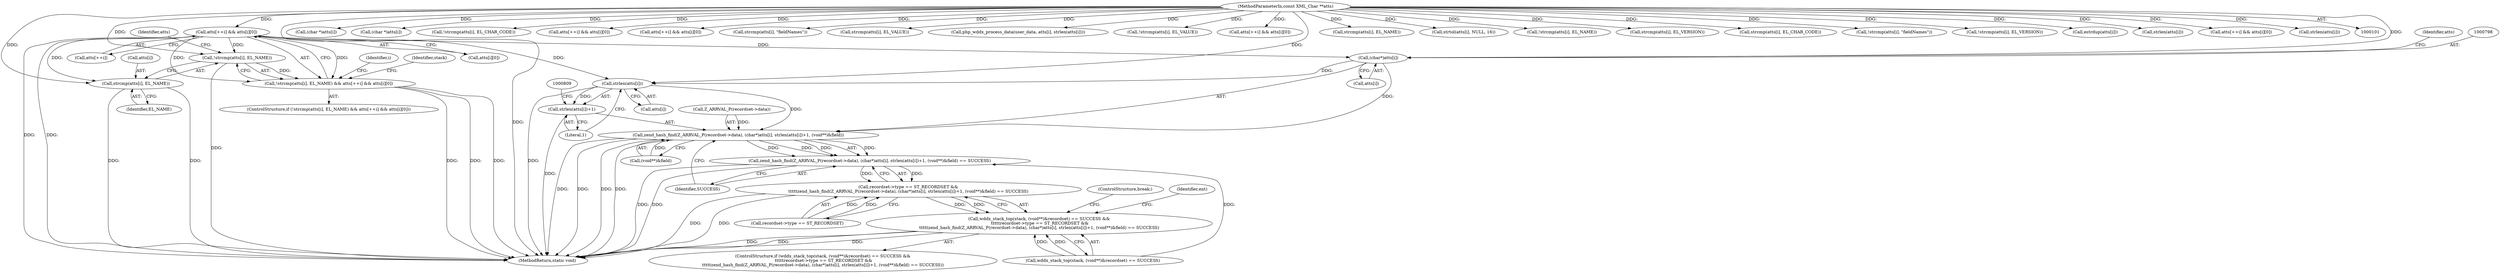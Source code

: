 digraph "1_php-src_c4cca4c20e75359c9a13a1f9a36cb7b4e9601d29?w=1@array" {
"1000762" [label="(Call,atts[++i] && atts[i][0])"];
"1000104" [label="(MethodParameterIn,const XML_Char **atts)"];
"1000756" [label="(Call,!strcmp(atts[i], EL_NAME))"];
"1000755" [label="(Call,!strcmp(atts[i], EL_NAME) && atts[++i] && atts[i][0])"];
"1000757" [label="(Call,strcmp(atts[i], EL_NAME))"];
"1000797" [label="(Call,(char*)atts[i])"];
"1000792" [label="(Call,zend_hash_find(Z_ARRVAL_P(recordset->data), (char*)atts[i], strlen(atts[i])+1, (void**)&field))"];
"1000791" [label="(Call,zend_hash_find(Z_ARRVAL_P(recordset->data), (char*)atts[i], strlen(atts[i])+1, (void**)&field) == SUCCESS)"];
"1000785" [label="(Call,recordset->type == ST_RECORDSET &&\n\t\t\t\t\tzend_hash_find(Z_ARRVAL_P(recordset->data), (char*)atts[i], strlen(atts[i])+1, (void**)&field) == SUCCESS)"];
"1000776" [label="(Call,wddx_stack_top(stack, (void**)&recordset) == SUCCESS &&\n \t\t\t\t\trecordset->type == ST_RECORDSET &&\n\t\t\t\t\tzend_hash_find(Z_ARRVAL_P(recordset->data), (char*)atts[i], strlen(atts[i])+1, (void**)&field) == SUCCESS)"];
"1000803" [label="(Call,strlen(atts[i]))"];
"1000802" [label="(Call,strlen(atts[i])+1)"];
"1000627" [label="(Call,(char *)atts[i])"];
"1000638" [label="(Call,(char *)atts[i])"];
"1000256" [label="(Call,!strcmp(atts[i], EL_CHAR_CODE))"];
"1000763" [label="(Call,atts[++i])"];
"1000797" [label="(Call,(char*)atts[i])"];
"1000803" [label="(Call,strlen(atts[i]))"];
"1000362" [label="(Call,atts[++i] && atts[i][0])"];
"1000762" [label="(Call,atts[++i] && atts[i][0])"];
"1000805" [label="(Identifier,atts)"];
"1000777" [label="(Call,wddx_stack_top(stack, (void**)&recordset) == SUCCESS)"];
"1000775" [label="(ControlStructure,if (wddx_stack_top(stack, (void**)&recordset) == SUCCESS &&\n \t\t\t\t\trecordset->type == ST_RECORDSET &&\n\t\t\t\t\tzend_hash_find(Z_ARRVAL_P(recordset->data), (char*)atts[i], strlen(atts[i])+1, (void**)&field) == SUCCESS))"];
"1000761" [label="(Identifier,EL_NAME)"];
"1000767" [label="(Call,atts[i][0])"];
"1000262" [label="(Call,atts[++i] && atts[i][0])"];
"1000804" [label="(Call,atts[i])"];
"1000603" [label="(Call,strcmp(atts[i], \"fieldNames\"))"];
"1000357" [label="(Call,strcmp(atts[i], EL_VALUE))"];
"1000807" [label="(Literal,1)"];
"1000401" [label="(Call,php_wddx_process_data(user_data, atts[i], strlen(atts[i])))"];
"1000752" [label="(Identifier,i)"];
"1000793" [label="(Call,Z_ARRVAL_P(recordset->data))"];
"1000808" [label="(Call,(void**)&field)"];
"1000356" [label="(Call,!strcmp(atts[i], EL_VALUE))"];
"1000104" [label="(MethodParameterIn,const XML_Char **atts)"];
"1000538" [label="(Call,atts[++i] && atts[i][0])"];
"1000864" [label="(MethodReturn,static void)"];
"1000533" [label="(Call,strcmp(atts[i], EL_NAME))"];
"1000755" [label="(Call,!strcmp(atts[i], EL_NAME) && atts[++i] && atts[i][0])"];
"1000281" [label="(Call,strtol(atts[i], NULL, 16))"];
"1000532" [label="(Call,!strcmp(atts[i], EL_NAME))"];
"1000134" [label="(Call,strcmp(atts[i], EL_VERSION))"];
"1000802" [label="(Call,strlen(atts[i])+1)"];
"1000820" [label="(ControlStructure,break;)"];
"1000785" [label="(Call,recordset->type == ST_RECORDSET &&\n\t\t\t\t\tzend_hash_find(Z_ARRVAL_P(recordset->data), (char*)atts[i], strlen(atts[i])+1, (void**)&field) == SUCCESS)"];
"1000257" [label="(Call,strcmp(atts[i], EL_CHAR_CODE))"];
"1000757" [label="(Call,strcmp(atts[i], EL_NAME))"];
"1000799" [label="(Call,atts[i])"];
"1000764" [label="(Identifier,atts)"];
"1000816" [label="(Identifier,ent)"];
"1000776" [label="(Call,wddx_stack_top(stack, (void**)&recordset) == SUCCESS &&\n \t\t\t\t\trecordset->type == ST_RECORDSET &&\n\t\t\t\t\tzend_hash_find(Z_ARRVAL_P(recordset->data), (char*)atts[i], strlen(atts[i])+1, (void**)&field) == SUCCESS)"];
"1000754" [label="(ControlStructure,if (!strcmp(atts[i], EL_NAME) && atts[++i] && atts[i][0]))"];
"1000602" [label="(Call,!strcmp(atts[i], \"fieldNames\"))"];
"1000133" [label="(Call,!strcmp(atts[i], EL_VERSION))"];
"1000779" [label="(Identifier,stack)"];
"1000758" [label="(Call,atts[i])"];
"1000792" [label="(Call,zend_hash_find(Z_ARRVAL_P(recordset->data), (char*)atts[i], strlen(atts[i])+1, (void**)&field))"];
"1000756" [label="(Call,!strcmp(atts[i], EL_NAME))"];
"1000561" [label="(Call,estrdup(atts[i]))"];
"1000791" [label="(Call,zend_hash_find(Z_ARRVAL_P(recordset->data), (char*)atts[i], strlen(atts[i])+1, (void**)&field) == SUCCESS)"];
"1000632" [label="(Call,strlen(atts[i]))"];
"1000608" [label="(Call,atts[++i] && atts[i][0])"];
"1000786" [label="(Call,recordset->type == ST_RECORDSET)"];
"1000406" [label="(Call,strlen(atts[i]))"];
"1000812" [label="(Identifier,SUCCESS)"];
"1000762" -> "1000755"  [label="AST: "];
"1000762" -> "1000763"  [label="CFG: "];
"1000762" -> "1000767"  [label="CFG: "];
"1000763" -> "1000762"  [label="AST: "];
"1000767" -> "1000762"  [label="AST: "];
"1000755" -> "1000762"  [label="CFG: "];
"1000762" -> "1000864"  [label="DDG: "];
"1000762" -> "1000864"  [label="DDG: "];
"1000762" -> "1000756"  [label="DDG: "];
"1000762" -> "1000757"  [label="DDG: "];
"1000762" -> "1000755"  [label="DDG: "];
"1000762" -> "1000755"  [label="DDG: "];
"1000104" -> "1000762"  [label="DDG: "];
"1000762" -> "1000797"  [label="DDG: "];
"1000762" -> "1000803"  [label="DDG: "];
"1000104" -> "1000101"  [label="AST: "];
"1000104" -> "1000864"  [label="DDG: "];
"1000104" -> "1000133"  [label="DDG: "];
"1000104" -> "1000134"  [label="DDG: "];
"1000104" -> "1000256"  [label="DDG: "];
"1000104" -> "1000257"  [label="DDG: "];
"1000104" -> "1000262"  [label="DDG: "];
"1000104" -> "1000281"  [label="DDG: "];
"1000104" -> "1000356"  [label="DDG: "];
"1000104" -> "1000357"  [label="DDG: "];
"1000104" -> "1000362"  [label="DDG: "];
"1000104" -> "1000401"  [label="DDG: "];
"1000104" -> "1000406"  [label="DDG: "];
"1000104" -> "1000532"  [label="DDG: "];
"1000104" -> "1000533"  [label="DDG: "];
"1000104" -> "1000538"  [label="DDG: "];
"1000104" -> "1000561"  [label="DDG: "];
"1000104" -> "1000602"  [label="DDG: "];
"1000104" -> "1000603"  [label="DDG: "];
"1000104" -> "1000608"  [label="DDG: "];
"1000104" -> "1000627"  [label="DDG: "];
"1000104" -> "1000632"  [label="DDG: "];
"1000104" -> "1000638"  [label="DDG: "];
"1000104" -> "1000756"  [label="DDG: "];
"1000104" -> "1000757"  [label="DDG: "];
"1000104" -> "1000797"  [label="DDG: "];
"1000104" -> "1000803"  [label="DDG: "];
"1000756" -> "1000755"  [label="AST: "];
"1000756" -> "1000757"  [label="CFG: "];
"1000757" -> "1000756"  [label="AST: "];
"1000764" -> "1000756"  [label="CFG: "];
"1000755" -> "1000756"  [label="CFG: "];
"1000756" -> "1000864"  [label="DDG: "];
"1000756" -> "1000755"  [label="DDG: "];
"1000755" -> "1000754"  [label="AST: "];
"1000779" -> "1000755"  [label="CFG: "];
"1000752" -> "1000755"  [label="CFG: "];
"1000755" -> "1000864"  [label="DDG: "];
"1000755" -> "1000864"  [label="DDG: "];
"1000755" -> "1000864"  [label="DDG: "];
"1000757" -> "1000761"  [label="CFG: "];
"1000758" -> "1000757"  [label="AST: "];
"1000761" -> "1000757"  [label="AST: "];
"1000757" -> "1000864"  [label="DDG: "];
"1000757" -> "1000864"  [label="DDG: "];
"1000797" -> "1000792"  [label="AST: "];
"1000797" -> "1000799"  [label="CFG: "];
"1000798" -> "1000797"  [label="AST: "];
"1000799" -> "1000797"  [label="AST: "];
"1000805" -> "1000797"  [label="CFG: "];
"1000797" -> "1000792"  [label="DDG: "];
"1000797" -> "1000803"  [label="DDG: "];
"1000792" -> "1000791"  [label="AST: "];
"1000792" -> "1000808"  [label="CFG: "];
"1000793" -> "1000792"  [label="AST: "];
"1000802" -> "1000792"  [label="AST: "];
"1000808" -> "1000792"  [label="AST: "];
"1000812" -> "1000792"  [label="CFG: "];
"1000792" -> "1000864"  [label="DDG: "];
"1000792" -> "1000864"  [label="DDG: "];
"1000792" -> "1000864"  [label="DDG: "];
"1000792" -> "1000864"  [label="DDG: "];
"1000792" -> "1000791"  [label="DDG: "];
"1000792" -> "1000791"  [label="DDG: "];
"1000792" -> "1000791"  [label="DDG: "];
"1000792" -> "1000791"  [label="DDG: "];
"1000793" -> "1000792"  [label="DDG: "];
"1000803" -> "1000792"  [label="DDG: "];
"1000808" -> "1000792"  [label="DDG: "];
"1000791" -> "1000785"  [label="AST: "];
"1000791" -> "1000812"  [label="CFG: "];
"1000812" -> "1000791"  [label="AST: "];
"1000785" -> "1000791"  [label="CFG: "];
"1000791" -> "1000864"  [label="DDG: "];
"1000791" -> "1000864"  [label="DDG: "];
"1000791" -> "1000785"  [label="DDG: "];
"1000791" -> "1000785"  [label="DDG: "];
"1000777" -> "1000791"  [label="DDG: "];
"1000785" -> "1000776"  [label="AST: "];
"1000785" -> "1000786"  [label="CFG: "];
"1000786" -> "1000785"  [label="AST: "];
"1000776" -> "1000785"  [label="CFG: "];
"1000785" -> "1000864"  [label="DDG: "];
"1000785" -> "1000864"  [label="DDG: "];
"1000785" -> "1000776"  [label="DDG: "];
"1000785" -> "1000776"  [label="DDG: "];
"1000786" -> "1000785"  [label="DDG: "];
"1000786" -> "1000785"  [label="DDG: "];
"1000776" -> "1000775"  [label="AST: "];
"1000776" -> "1000777"  [label="CFG: "];
"1000777" -> "1000776"  [label="AST: "];
"1000816" -> "1000776"  [label="CFG: "];
"1000820" -> "1000776"  [label="CFG: "];
"1000776" -> "1000864"  [label="DDG: "];
"1000776" -> "1000864"  [label="DDG: "];
"1000776" -> "1000864"  [label="DDG: "];
"1000777" -> "1000776"  [label="DDG: "];
"1000777" -> "1000776"  [label="DDG: "];
"1000803" -> "1000802"  [label="AST: "];
"1000803" -> "1000804"  [label="CFG: "];
"1000804" -> "1000803"  [label="AST: "];
"1000807" -> "1000803"  [label="CFG: "];
"1000803" -> "1000864"  [label="DDG: "];
"1000803" -> "1000802"  [label="DDG: "];
"1000802" -> "1000807"  [label="CFG: "];
"1000807" -> "1000802"  [label="AST: "];
"1000809" -> "1000802"  [label="CFG: "];
"1000802" -> "1000864"  [label="DDG: "];
}
